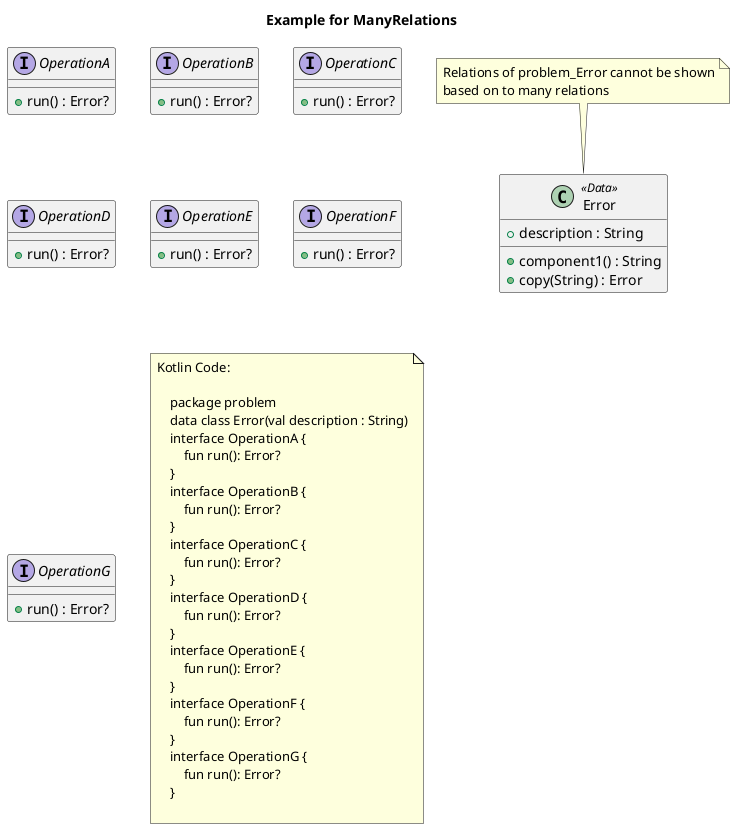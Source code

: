 @startuml
title Example for ManyRelations
'This file is generated by the GenerateExamplesForDoc test.

    'problem.Error
    class "Error" as problem_Error <<Data>>{
        + description : String
		+ component1() : String
		+ copy(String) : Error
    }


    'problem.OperationA
    interface "OperationA" as problem_OperationA {
        + run() : Error?
    }


    'problem.OperationB
    interface "OperationB" as problem_OperationB {
        + run() : Error?
    }


    'problem.OperationC
    interface "OperationC" as problem_OperationC {
        + run() : Error?
    }


    'problem.OperationD
    interface "OperationD" as problem_OperationD {
        + run() : Error?
    }


    'problem.OperationE
    interface "OperationE" as problem_OperationE {
        + run() : Error?
    }


    'problem.OperationF
    interface "OperationF" as problem_OperationF {
        + run() : Error?
    }


    'problem.OperationG
    interface "OperationG" as problem_OperationG {
        + run() : Error?
    }


note top of problem_Error
Relations of problem_Error cannot be shown
based on to many relations
end note

note as note_of_code
Kotlin Code:

    package problem
    data class Error(val description : String)
    interface OperationA {
        fun run(): Error?
    }
    interface OperationB {
        fun run(): Error?
    }
    interface OperationC {
        fun run(): Error?
    }
    interface OperationD {
        fun run(): Error?
    }
    interface OperationE {
        fun run(): Error?
    }
    interface OperationF {
        fun run(): Error?
    }
    interface OperationG {
        fun run(): Error?
    }
    
end note

@enduml
